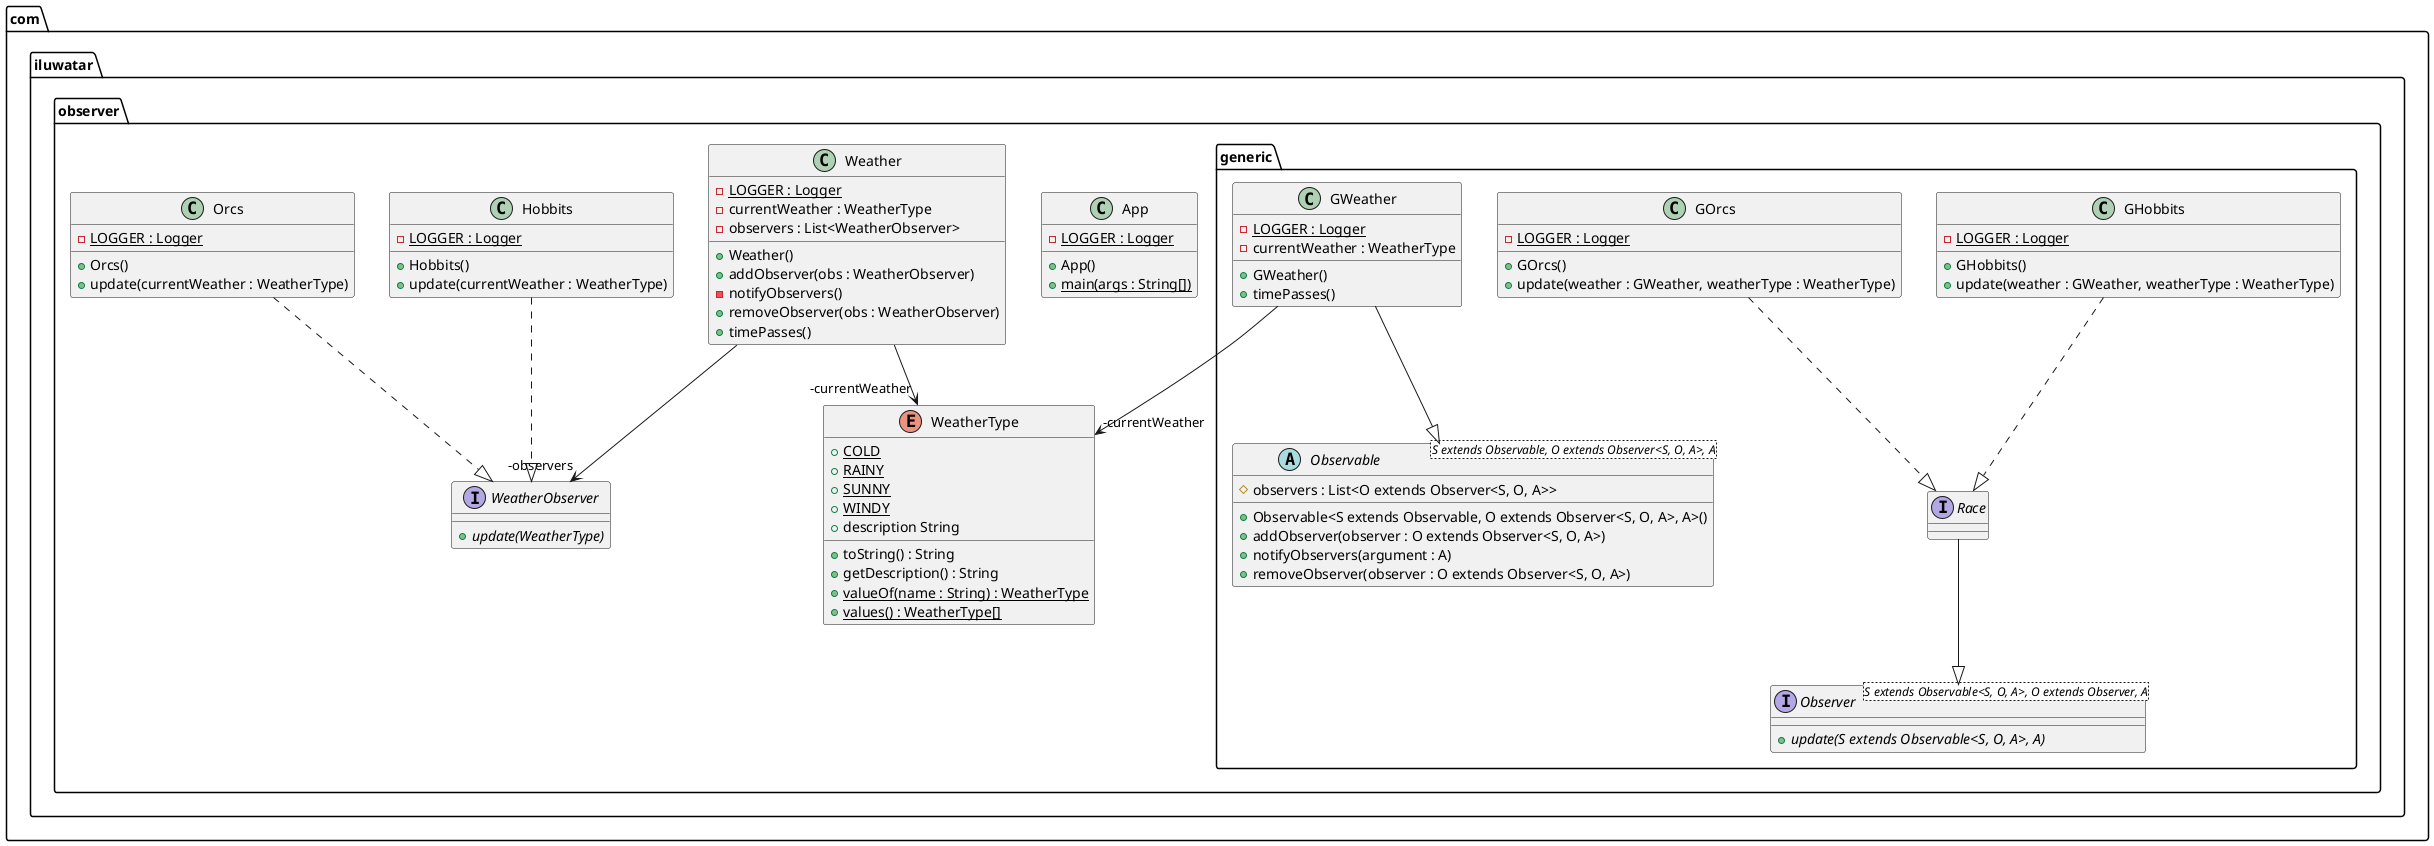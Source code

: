 @startuml
package com.iluwatar.observer {
  class App {
    - LOGGER : Logger {static}
    + App()
    + main(args : String[]) {static}
  }
  class Hobbits {
    - LOGGER : Logger {static}
    + Hobbits()
    + update(currentWeather : WeatherType)
  }
  class Orcs {
    - LOGGER : Logger {static}
    + Orcs()
    + update(currentWeather : WeatherType)
  }
  class Weather {
    - LOGGER : Logger {static}
    - currentWeather : WeatherType
    - observers : List<WeatherObserver>
    + Weather()
    + addObserver(obs : WeatherObserver)
    - notifyObservers()
    + removeObserver(obs : WeatherObserver)
    + timePasses()
  }
  interface WeatherObserver {
    + update(WeatherType) {abstract}
  }
  enum WeatherType {
    + COLD {static}
    + RAINY {static}
    + SUNNY {static}
    + WINDY {static}
    + description String
    + toString() : String
    + getDescription() : String
    + valueOf(name : String) : WeatherType {static}
    + values() : WeatherType[] {static}
  }
}
package com.iluwatar.observer.generic {
  class GHobbits {
    - LOGGER : Logger {static}
    + GHobbits()
    + update(weather : GWeather, weatherType : WeatherType)
  }
  class GOrcs {
    - LOGGER : Logger {static}
    + GOrcs()
    + update(weather : GWeather, weatherType : WeatherType)
  }
  class GWeather {
    - LOGGER : Logger {static}
    - currentWeather : WeatherType
    + GWeather()
    + timePasses()
  }
  abstract class Observable<S extends Observable, O extends Observer<S, O, A>, A> {
    # observers : List<O extends Observer<S, O, A>>
    + Observable<S extends Observable, O extends Observer<S, O, A>, A>()
    + addObserver(observer : O extends Observer<S, O, A>)
    + notifyObservers(argument : A)
    + removeObserver(observer : O extends Observer<S, O, A>)
  }
  interface Observer<S extends Observable<S, O, A>, O extends Observer, A> {
    + update(S extends Observable<S, O, A>, A) {abstract}
  }
  interface Race {
  }
}
Weather -->  "-currentWeather" WeatherType
GWeather -->  "-currentWeather" WeatherType
Weather -->  "-observers" WeatherObserver
Hobbits ..|> WeatherObserver
Orcs ..|> WeatherObserver
GHobbits ..|> Race
GOrcs ..|> Race
GWeather --|> Observable
Race --|> Observer
@enduml
